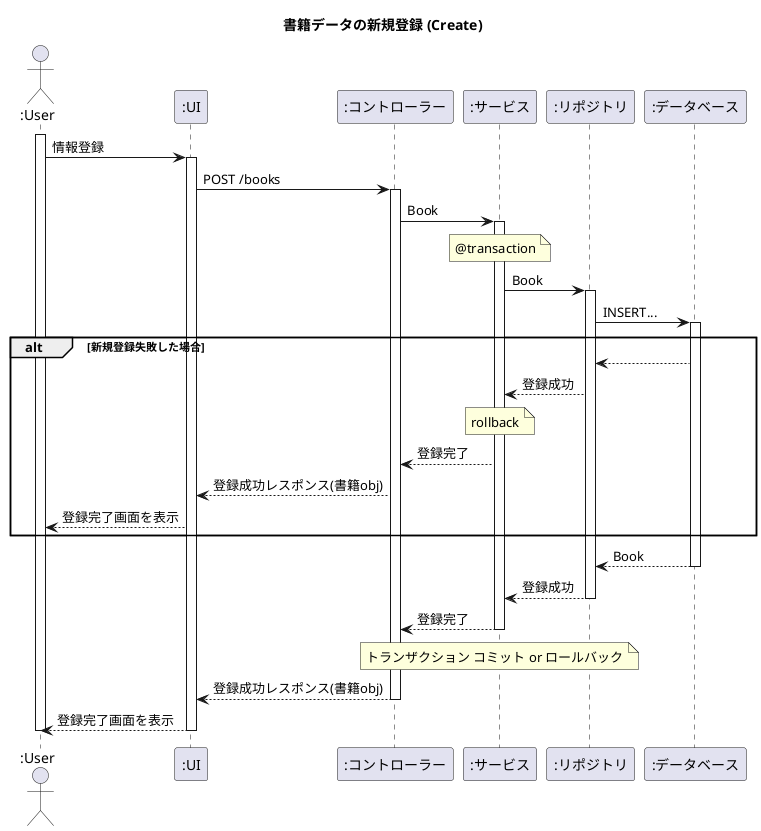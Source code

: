 @startuml registerBook

title 書籍データの新規登録 (Create)

actor ":User" as User
participant ":UI" as UI
participant ":コントローラー" as Controller
participant ":サービス" as Service
participant ":リポジトリ" as Repo
participant ":データベース" as DB

activate User
User -> UI ++ : 情報登録
UI -> Controller ++ : POST /books
Controller -> Service ++ : Book
note over Service : @transaction
Service -> Repo ++ : Book
Repo -> DB ++ : INSERT...

alt 新規登録失敗した場合
    DB --> Repo :
    Repo --> Service : 登録成功
    note over Service : rollback
    Service --> Controller : 登録完了
    Controller --> UI : 登録成功レスポンス(書籍obj)
    UI --> User : 登録完了画面を表示
end

DB --> Repo -- : Book
Repo --> Service -- : 登録成功
Service --> Controller -- : 登録完了
note over Service : トランザクション コミット or ロールバック
Controller --> UI -- : 登録成功レスポンス(書籍obj)
UI --> User -- : 登録完了画面を表示
deactivate User

@enduml